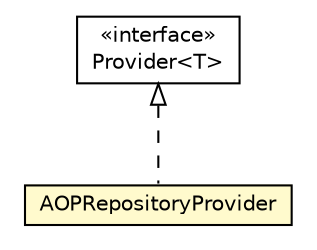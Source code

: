 #!/usr/local/bin/dot
#
# Class diagram 
# Generated by UMLGraph version 5.1 (http://www.umlgraph.org/)
#

digraph G {
	edge [fontname="Helvetica",fontsize=10,labelfontname="Helvetica",labelfontsize=10];
	node [fontname="Helvetica",fontsize=10,shape=plaintext];
	nodesep=0.25;
	ranksep=0.5;
	// org.androidtransfuse.analysis.repository.AOPRepositoryProvider
	c44295 [label=<<table title="org.androidtransfuse.analysis.repository.AOPRepositoryProvider" border="0" cellborder="1" cellspacing="0" cellpadding="2" port="p" bgcolor="lemonChiffon" href="./AOPRepositoryProvider.html">
		<tr><td><table border="0" cellspacing="0" cellpadding="1">
<tr><td align="center" balign="center"> AOPRepositoryProvider </td></tr>
		</table></td></tr>
		</table>>, fontname="Helvetica", fontcolor="black", fontsize=10.0];
	//org.androidtransfuse.analysis.repository.AOPRepositoryProvider implements javax.inject.Provider<T>
	c44588:p -> c44295:p [dir=back,arrowtail=empty,style=dashed];
	// javax.inject.Provider<T>
	c44588 [label=<<table title="javax.inject.Provider" border="0" cellborder="1" cellspacing="0" cellpadding="2" port="p" href="http://java.sun.com/j2se/1.4.2/docs/api/javax/inject/Provider.html">
		<tr><td><table border="0" cellspacing="0" cellpadding="1">
<tr><td align="center" balign="center"> &#171;interface&#187; </td></tr>
<tr><td align="center" balign="center"> Provider&lt;T&gt; </td></tr>
		</table></td></tr>
		</table>>, fontname="Helvetica", fontcolor="black", fontsize=10.0];
}

